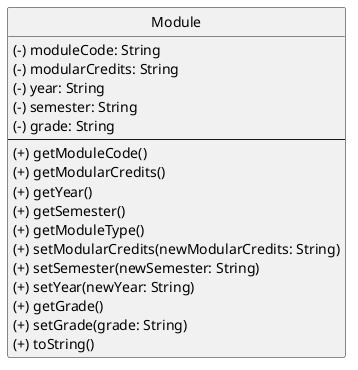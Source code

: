 @startuml
'https://plantuml.com/class-diagram
hide circle

interface Module


class Module {
(-) moduleCode: String
(-) modularCredits: String
(-) year: String
(-) semester: String
(-) grade: String
--
(+) getModuleCode()
(+) getModularCredits()
(+) getYear()
(+) getSemester()
(+) getModuleType()
(+) setModularCredits(newModularCredits: String)
(+) setSemester(newSemester: String)
(+) setYear(newYear: String)
(+) getGrade()
(+) setGrade(grade: String)
(+) toString()
}



@enduml